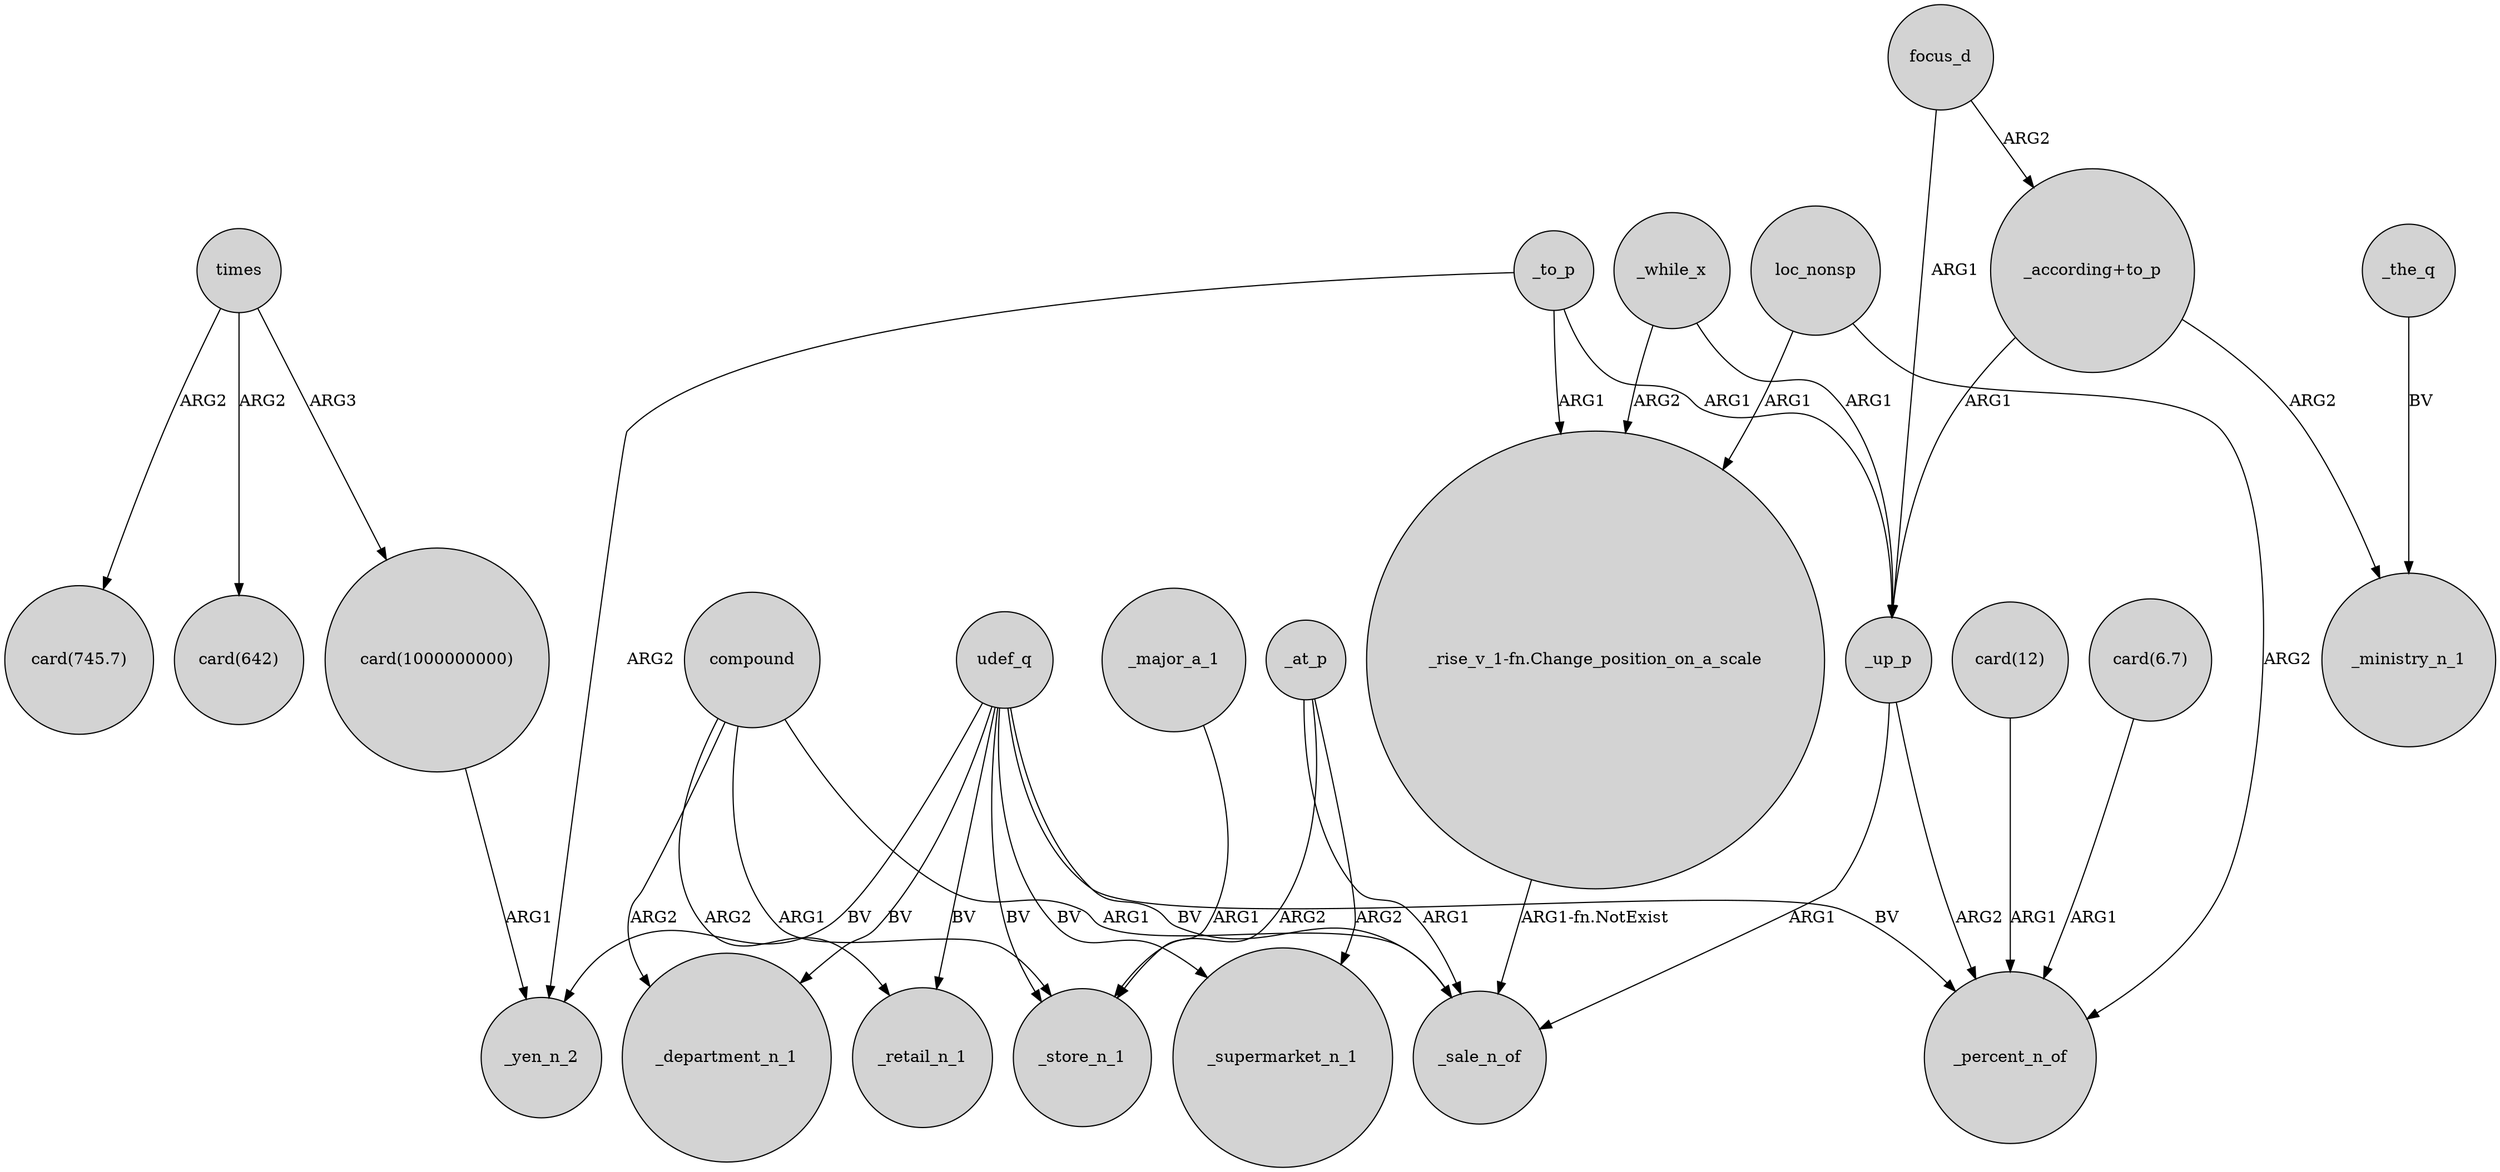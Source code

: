 digraph {
	node [shape=circle style=filled]
	_while_x -> _up_p [label=ARG1]
	udef_q -> _department_n_1 [label=BV]
	udef_q -> _yen_n_2 [label=BV]
	"card(1000000000)" -> _yen_n_2 [label=ARG1]
	udef_q -> _store_n_1 [label=BV]
	compound -> _store_n_1 [label=ARG1]
	"card(6.7)" -> _percent_n_of [label=ARG1]
	"_rise_v_1-fn.Change_position_on_a_scale" -> _sale_n_of [label="ARG1-fn.NotExist"]
	times -> "card(642)" [label=ARG2]
	compound -> _retail_n_1 [label=ARG2]
	_the_q -> _ministry_n_1 [label=BV]
	_at_p -> _store_n_1 [label=ARG2]
	focus_d -> _up_p [label=ARG1]
	"_according+to_p" -> _ministry_n_1 [label=ARG2]
	_major_a_1 -> _store_n_1 [label=ARG1]
	times -> "card(745.7)" [label=ARG2]
	_to_p -> _up_p [label=ARG1]
	times -> "card(1000000000)" [label=ARG3]
	_at_p -> _supermarket_n_1 [label=ARG2]
	loc_nonsp -> _percent_n_of [label=ARG2]
	loc_nonsp -> "_rise_v_1-fn.Change_position_on_a_scale" [label=ARG1]
	_while_x -> "_rise_v_1-fn.Change_position_on_a_scale" [label=ARG2]
	focus_d -> "_according+to_p" [label=ARG2]
	compound -> _sale_n_of [label=ARG1]
	udef_q -> _sale_n_of [label=BV]
	"card(12)" -> _percent_n_of [label=ARG1]
	_to_p -> _yen_n_2 [label=ARG2]
	udef_q -> _retail_n_1 [label=BV]
	"_according+to_p" -> _up_p [label=ARG1]
	udef_q -> _percent_n_of [label=BV]
	udef_q -> _supermarket_n_1 [label=BV]
	_to_p -> "_rise_v_1-fn.Change_position_on_a_scale" [label=ARG1]
	_at_p -> _sale_n_of [label=ARG1]
	compound -> _department_n_1 [label=ARG2]
	_up_p -> _percent_n_of [label=ARG2]
	_up_p -> _sale_n_of [label=ARG1]
}
